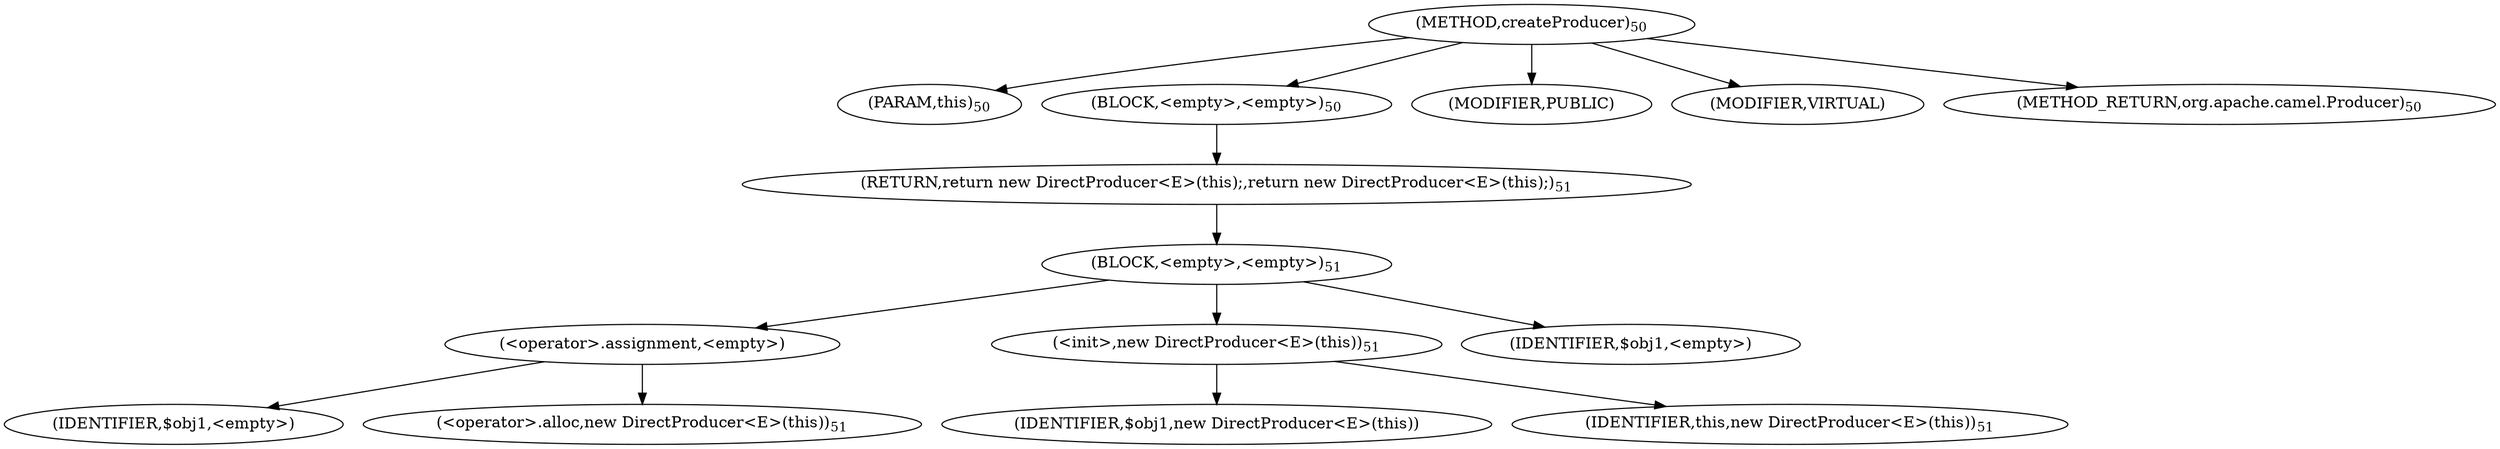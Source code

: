 digraph "createProducer" {  
"74" [label = <(METHOD,createProducer)<SUB>50</SUB>> ]
"8" [label = <(PARAM,this)<SUB>50</SUB>> ]
"75" [label = <(BLOCK,&lt;empty&gt;,&lt;empty&gt;)<SUB>50</SUB>> ]
"76" [label = <(RETURN,return new DirectProducer&lt;E&gt;(this);,return new DirectProducer&lt;E&gt;(this);)<SUB>51</SUB>> ]
"77" [label = <(BLOCK,&lt;empty&gt;,&lt;empty&gt;)<SUB>51</SUB>> ]
"78" [label = <(&lt;operator&gt;.assignment,&lt;empty&gt;)> ]
"79" [label = <(IDENTIFIER,$obj1,&lt;empty&gt;)> ]
"80" [label = <(&lt;operator&gt;.alloc,new DirectProducer&lt;E&gt;(this))<SUB>51</SUB>> ]
"81" [label = <(&lt;init&gt;,new DirectProducer&lt;E&gt;(this))<SUB>51</SUB>> ]
"82" [label = <(IDENTIFIER,$obj1,new DirectProducer&lt;E&gt;(this))> ]
"7" [label = <(IDENTIFIER,this,new DirectProducer&lt;E&gt;(this))<SUB>51</SUB>> ]
"83" [label = <(IDENTIFIER,$obj1,&lt;empty&gt;)> ]
"84" [label = <(MODIFIER,PUBLIC)> ]
"85" [label = <(MODIFIER,VIRTUAL)> ]
"86" [label = <(METHOD_RETURN,org.apache.camel.Producer)<SUB>50</SUB>> ]
  "74" -> "8" 
  "74" -> "75" 
  "74" -> "84" 
  "74" -> "85" 
  "74" -> "86" 
  "75" -> "76" 
  "76" -> "77" 
  "77" -> "78" 
  "77" -> "81" 
  "77" -> "83" 
  "78" -> "79" 
  "78" -> "80" 
  "81" -> "82" 
  "81" -> "7" 
}
